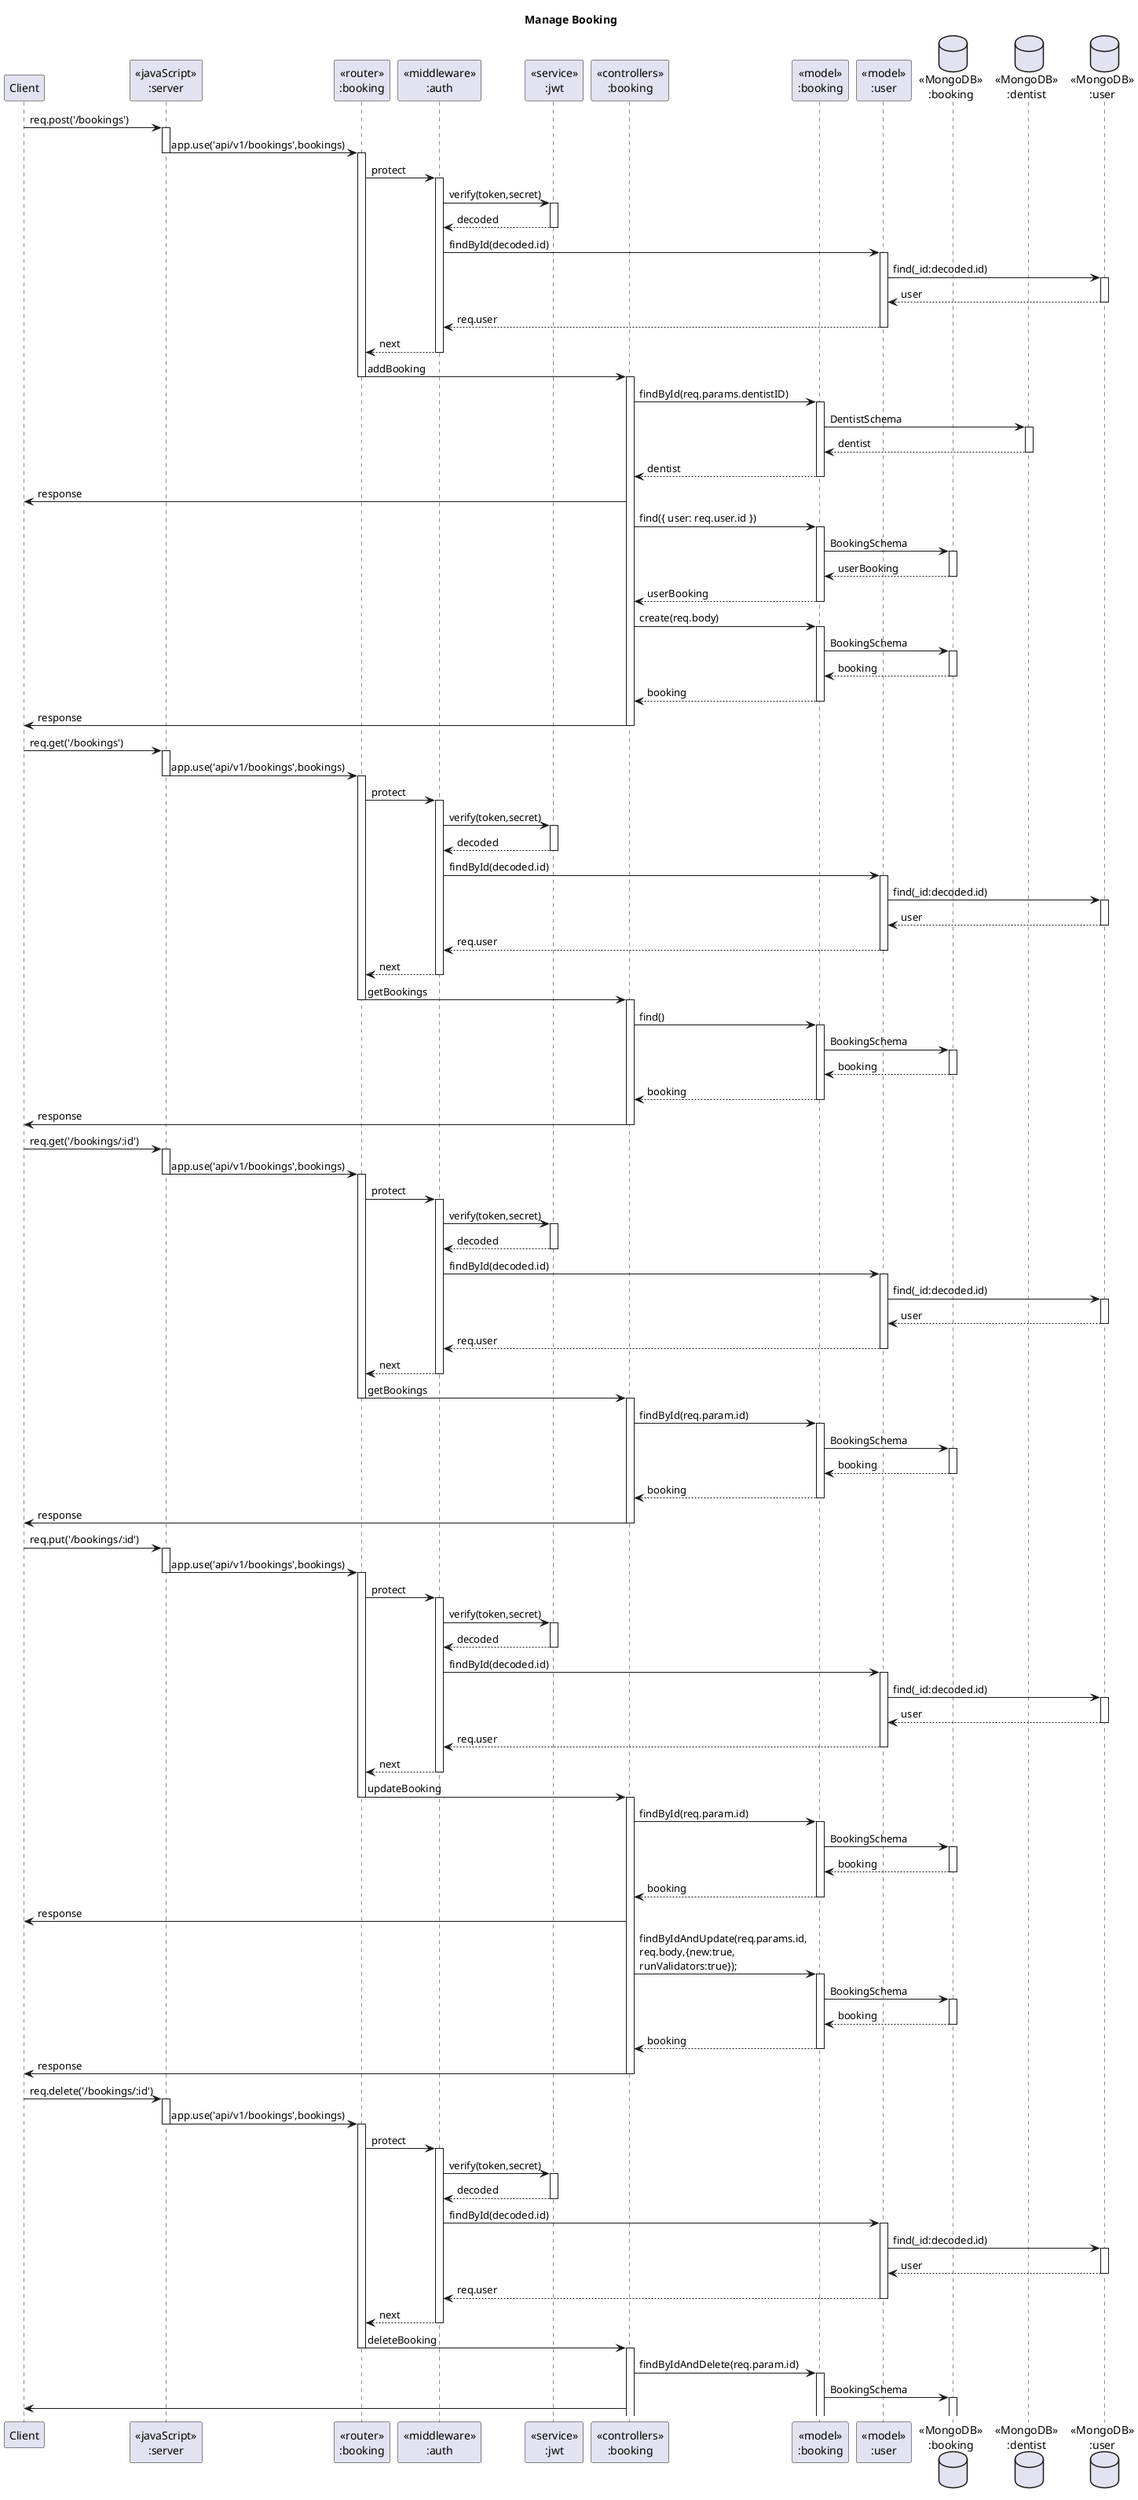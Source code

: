 @startuml Manage Booking

title "Manage Booking"

participant "Client" as client
participant "<<javaScript>>\n:server" as server
participant "<<router>>\n:booking" as booking
participant "<<middleware>>\n:auth" as middleware
participant "<<service>>\n:jwt" as jwt
participant "<<controllers>>\n:booking" as BookingControllers
participant "<<model>>\n:booking" as BookingModel
participant "<<model>>\n:user" as modelUser
database "<<MongoDB>>\n:booking" as bookingDatabase
database "<<MongoDB>>\n:dentist" as dentistDatebase
database "<<MongoDB>>\n:user" as userDatabase

client->server ++:req.post('/bookings')
server->booking --++:app.use('api/v1/bookings',bookings)
booking->middleware ++:protect
middleware->jwt ++:verify(token,secret)
jwt-->middleware --: decoded
middleware->modelUser ++:findById(decoded.id)
modelUser -> userDatabase ++:find(_id:decoded.id)
userDatabase --> modelUser --:user
modelUser-->middleware --:req.user
middleware-->booking --:next
booking -> BookingControllers --++:addBooking
BookingControllers->BookingModel ++:findById(req.params.dentistID)
BookingModel ->dentistDatebase ++: DentistSchema
dentistDatebase --> BookingModel --: dentist
BookingControllers <-- BookingModel --:dentist
BookingControllers->client :response

BookingControllers->BookingModel ++:find({ user: req.user.id })
BookingModel ->bookingDatabase ++:BookingSchema
bookingDatabase --> BookingModel --:userBooking
BookingModel --> BookingControllers --:userBooking

BookingControllers->BookingModel ++:create(req.body)
BookingModel->bookingDatabase ++:BookingSchema
bookingDatabase-->BookingModel --:booking
BookingModel-->BookingControllers --:booking
BookingControllers -> client --: response

client->server ++:req.get('/bookings')
server->booking --++:app.use('api/v1/bookings',bookings)
booking->middleware ++:protect
middleware->jwt ++:verify(token,secret)
jwt-->middleware --: decoded
middleware->modelUser ++:findById(decoded.id)
modelUser -> userDatabase ++:find(_id:decoded.id)
userDatabase --> modelUser --:user
modelUser-->middleware --:req.user
middleware-->booking --:next
booking->BookingControllers --++:getBookings
BookingControllers->BookingModel ++:find()
BookingModel->bookingDatabase ++:BookingSchema
bookingDatabase-->BookingModel --:booking
BookingModel-->BookingControllers --:booking
BookingControllers->client --:response

client->server ++:req.get('/bookings/:id')
server->booking --++:app.use('api/v1/bookings',bookings)
booking->middleware ++:protect
middleware->jwt ++:verify(token,secret)
jwt-->middleware --: decoded
middleware->modelUser ++:findById(decoded.id)
modelUser -> userDatabase ++:find(_id:decoded.id)
userDatabase --> modelUser --:user
modelUser-->middleware --:req.user
middleware-->booking --:next
booking->BookingControllers --++:getBookings
BookingControllers->BookingModel ++:findById(req.param.id)
BookingModel->bookingDatabase ++:BookingSchema
bookingDatabase-->BookingModel --:booking
BookingModel-->BookingControllers --:booking
BookingControllers->client --:response

client->server ++:req.put('/bookings/:id')
server->booking --++:app.use('api/v1/bookings',bookings)
booking->middleware ++:protect
middleware->jwt ++:verify(token,secret)
jwt-->middleware --: decoded
middleware->modelUser ++:findById(decoded.id)
modelUser -> userDatabase ++:find(_id:decoded.id)
userDatabase --> modelUser --:user
modelUser-->middleware --:req.user
middleware-->booking --:next
booking->BookingControllers --++:updateBooking
BookingControllers->BookingModel ++:findById(req.param.id)
BookingModel->bookingDatabase ++:BookingSchema
bookingDatabase-->BookingModel --:booking
BookingModel-->BookingControllers --:booking
BookingControllers->client :response
BookingControllers->BookingModel ++:findByIdAndUpdate(req.params.id,\nreq.body,{new:true,\nrunValidators:true});
BookingModel->bookingDatabase ++:BookingSchema
bookingDatabase-->BookingModel --:booking
BookingModel-->BookingControllers --:booking
BookingControllers->client --:response

client->server ++:req.delete('/bookings/:id')
server->booking --++:app.use('api/v1/bookings',bookings)
booking->middleware ++:protect
middleware->jwt ++:verify(token,secret)
jwt-->middleware --: decoded
middleware->modelUser ++:findById(decoded.id)
modelUser -> userDatabase ++:find(_id:decoded.id)
userDatabase --> modelUser --:user
modelUser-->middleware --:req.user
middleware-->booking --:next
booking->BookingControllers --++:deleteBooking
BookingControllers->BookingModel ++:findByIdAndDelete(req.param.id)
BookingModel->bookingDatabase ++:BookingSchema
BookingControllers->client
@enduml
